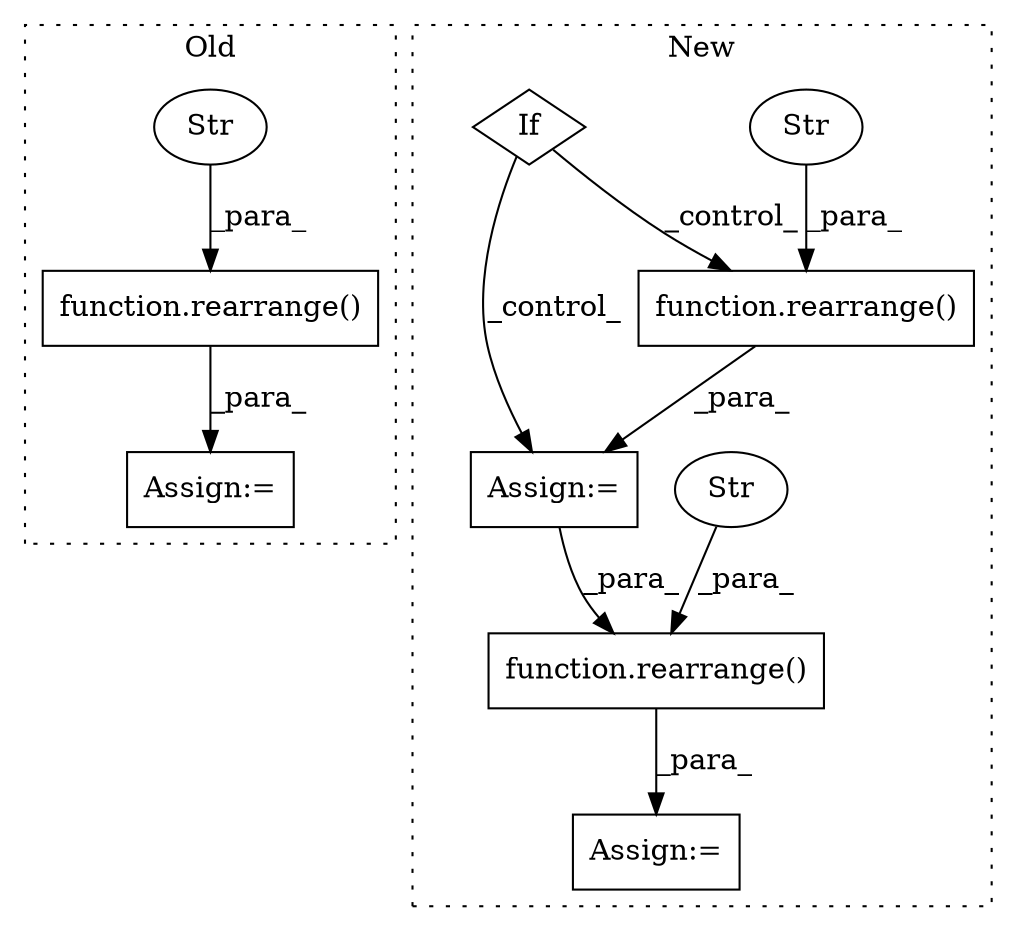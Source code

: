 digraph G {
subgraph cluster0 {
1 [label="function.rearrange()" a="75" s="9231,9274" l="10,1" shape="box"];
4 [label="Str" a="66" s="9252" l="22" shape="ellipse"];
6 [label="Assign:=" a="68" s="9228" l="3" shape="box"];
label = "Old";
style="dotted";
}
subgraph cluster1 {
2 [label="function.rearrange()" a="75" s="9961,10008" l="10,20" shape="box"];
3 [label="Str" a="66" s="9982" l="26" shape="ellipse"];
5 [label="Assign:=" a="68" s="10483" l="3" shape="box"];
7 [label="Assign:=" a="68" s="9179" l="3" shape="box"];
8 [label="function.rearrange()" a="75" s="9182,9221" l="10,1" shape="box"];
9 [label="Str" a="66" s="9203" l="18" shape="ellipse"];
10 [label="If" a="96" s="9134" l="3" shape="diamond"];
label = "New";
style="dotted";
}
1 -> 6 [label="_para_"];
2 -> 5 [label="_para_"];
3 -> 2 [label="_para_"];
4 -> 1 [label="_para_"];
7 -> 2 [label="_para_"];
8 -> 7 [label="_para_"];
9 -> 8 [label="_para_"];
10 -> 7 [label="_control_"];
10 -> 8 [label="_control_"];
}